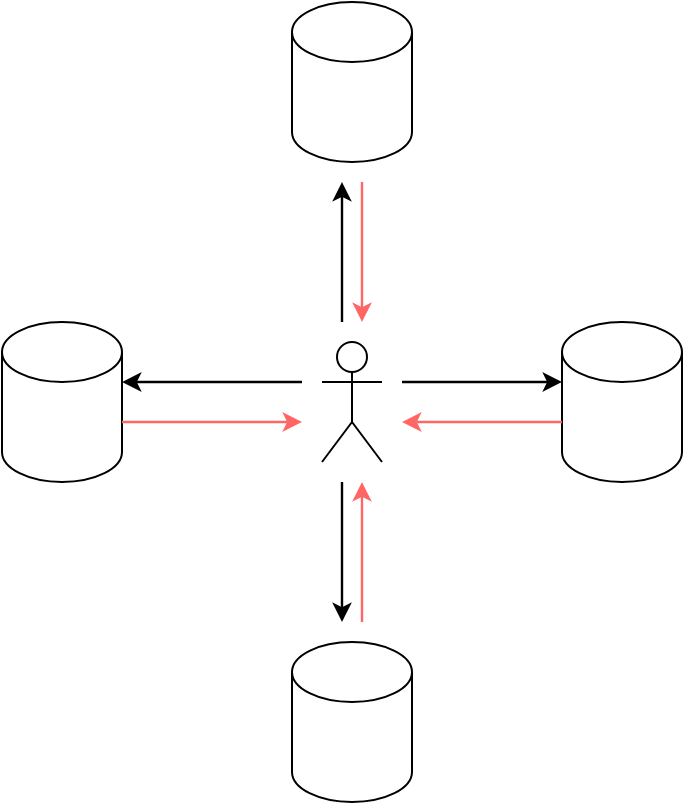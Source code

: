 <mxfile version="20.5.3" type="github">
  <diagram id="V2glRfO1UxC2ilKReIfv" name="Page-1">
    <mxGraphModel dx="1426" dy="794" grid="1" gridSize="10" guides="1" tooltips="1" connect="1" arrows="1" fold="1" page="1" pageScale="1" pageWidth="850" pageHeight="1100" math="0" shadow="0">
      <root>
        <mxCell id="0" />
        <mxCell id="1" parent="0" />
        <mxCell id="Deuy4wg4WrwToiXc3-uR-1" value="" style="shape=cylinder3;whiteSpace=wrap;html=1;boundedLbl=1;backgroundOutline=1;size=15;" vertex="1" parent="1">
          <mxGeometry x="160" y="440" width="60" height="80" as="geometry" />
        </mxCell>
        <mxCell id="Deuy4wg4WrwToiXc3-uR-2" value="" style="shape=umlActor;verticalLabelPosition=bottom;verticalAlign=top;html=1;outlineConnect=0;" vertex="1" parent="1">
          <mxGeometry x="320" y="450" width="30" height="60" as="geometry" />
        </mxCell>
        <mxCell id="Deuy4wg4WrwToiXc3-uR-3" value="" style="shape=cylinder3;whiteSpace=wrap;html=1;boundedLbl=1;backgroundOutline=1;size=15;" vertex="1" parent="1">
          <mxGeometry x="305" y="280" width="60" height="80" as="geometry" />
        </mxCell>
        <mxCell id="Deuy4wg4WrwToiXc3-uR-4" value="" style="shape=cylinder3;whiteSpace=wrap;html=1;boundedLbl=1;backgroundOutline=1;size=15;" vertex="1" parent="1">
          <mxGeometry x="440" y="440" width="60" height="80" as="geometry" />
        </mxCell>
        <mxCell id="Deuy4wg4WrwToiXc3-uR-5" value="" style="shape=cylinder3;whiteSpace=wrap;html=1;boundedLbl=1;backgroundOutline=1;size=15;" vertex="1" parent="1">
          <mxGeometry x="305" y="600" width="60" height="80" as="geometry" />
        </mxCell>
        <mxCell id="Deuy4wg4WrwToiXc3-uR-10" value="" style="endArrow=classic;html=1;rounded=0;strokeWidth=1.2;" edge="1" parent="1">
          <mxGeometry width="50" height="50" relative="1" as="geometry">
            <mxPoint x="330" y="440" as="sourcePoint" />
            <mxPoint x="330" y="370" as="targetPoint" />
          </mxGeometry>
        </mxCell>
        <mxCell id="Deuy4wg4WrwToiXc3-uR-11" value="" style="endArrow=classic;html=1;rounded=0;strokeWidth=1.2;" edge="1" parent="1">
          <mxGeometry width="50" height="50" relative="1" as="geometry">
            <mxPoint x="330" y="520" as="sourcePoint" />
            <mxPoint x="330" y="590" as="targetPoint" />
          </mxGeometry>
        </mxCell>
        <mxCell id="Deuy4wg4WrwToiXc3-uR-12" value="" style="endArrow=classic;html=1;rounded=0;strokeWidth=1.2;" edge="1" parent="1">
          <mxGeometry width="50" height="50" relative="1" as="geometry">
            <mxPoint x="310" y="470" as="sourcePoint" />
            <mxPoint x="220" y="470" as="targetPoint" />
          </mxGeometry>
        </mxCell>
        <mxCell id="Deuy4wg4WrwToiXc3-uR-13" value="" style="endArrow=classic;html=1;rounded=0;strokeWidth=1.2;" edge="1" parent="1">
          <mxGeometry width="50" height="50" relative="1" as="geometry">
            <mxPoint x="360" y="470" as="sourcePoint" />
            <mxPoint x="440" y="470" as="targetPoint" />
          </mxGeometry>
        </mxCell>
        <mxCell id="Deuy4wg4WrwToiXc3-uR-14" value="" style="endArrow=classic;html=1;rounded=0;strokeWidth=1.2;strokeColor=#FF6666;" edge="1" parent="1">
          <mxGeometry width="50" height="50" relative="1" as="geometry">
            <mxPoint x="340" y="370" as="sourcePoint" />
            <mxPoint x="340" y="440" as="targetPoint" />
          </mxGeometry>
        </mxCell>
        <mxCell id="Deuy4wg4WrwToiXc3-uR-15" value="" style="endArrow=classic;html=1;rounded=0;strokeWidth=1.2;strokeColor=#FF6666;" edge="1" parent="1">
          <mxGeometry width="50" height="50" relative="1" as="geometry">
            <mxPoint x="340" y="590" as="sourcePoint" />
            <mxPoint x="340" y="520" as="targetPoint" />
          </mxGeometry>
        </mxCell>
        <mxCell id="Deuy4wg4WrwToiXc3-uR-16" value="" style="endArrow=classic;html=1;rounded=0;strokeWidth=1.2;strokeColor=#FF6666;" edge="1" parent="1">
          <mxGeometry width="50" height="50" relative="1" as="geometry">
            <mxPoint x="220" y="490" as="sourcePoint" />
            <mxPoint x="310" y="490" as="targetPoint" />
          </mxGeometry>
        </mxCell>
        <mxCell id="Deuy4wg4WrwToiXc3-uR-17" value="" style="endArrow=classic;html=1;rounded=0;strokeWidth=1.2;strokeColor=#FF6666;" edge="1" parent="1">
          <mxGeometry width="50" height="50" relative="1" as="geometry">
            <mxPoint x="440" y="490" as="sourcePoint" />
            <mxPoint x="360" y="490" as="targetPoint" />
          </mxGeometry>
        </mxCell>
      </root>
    </mxGraphModel>
  </diagram>
</mxfile>

